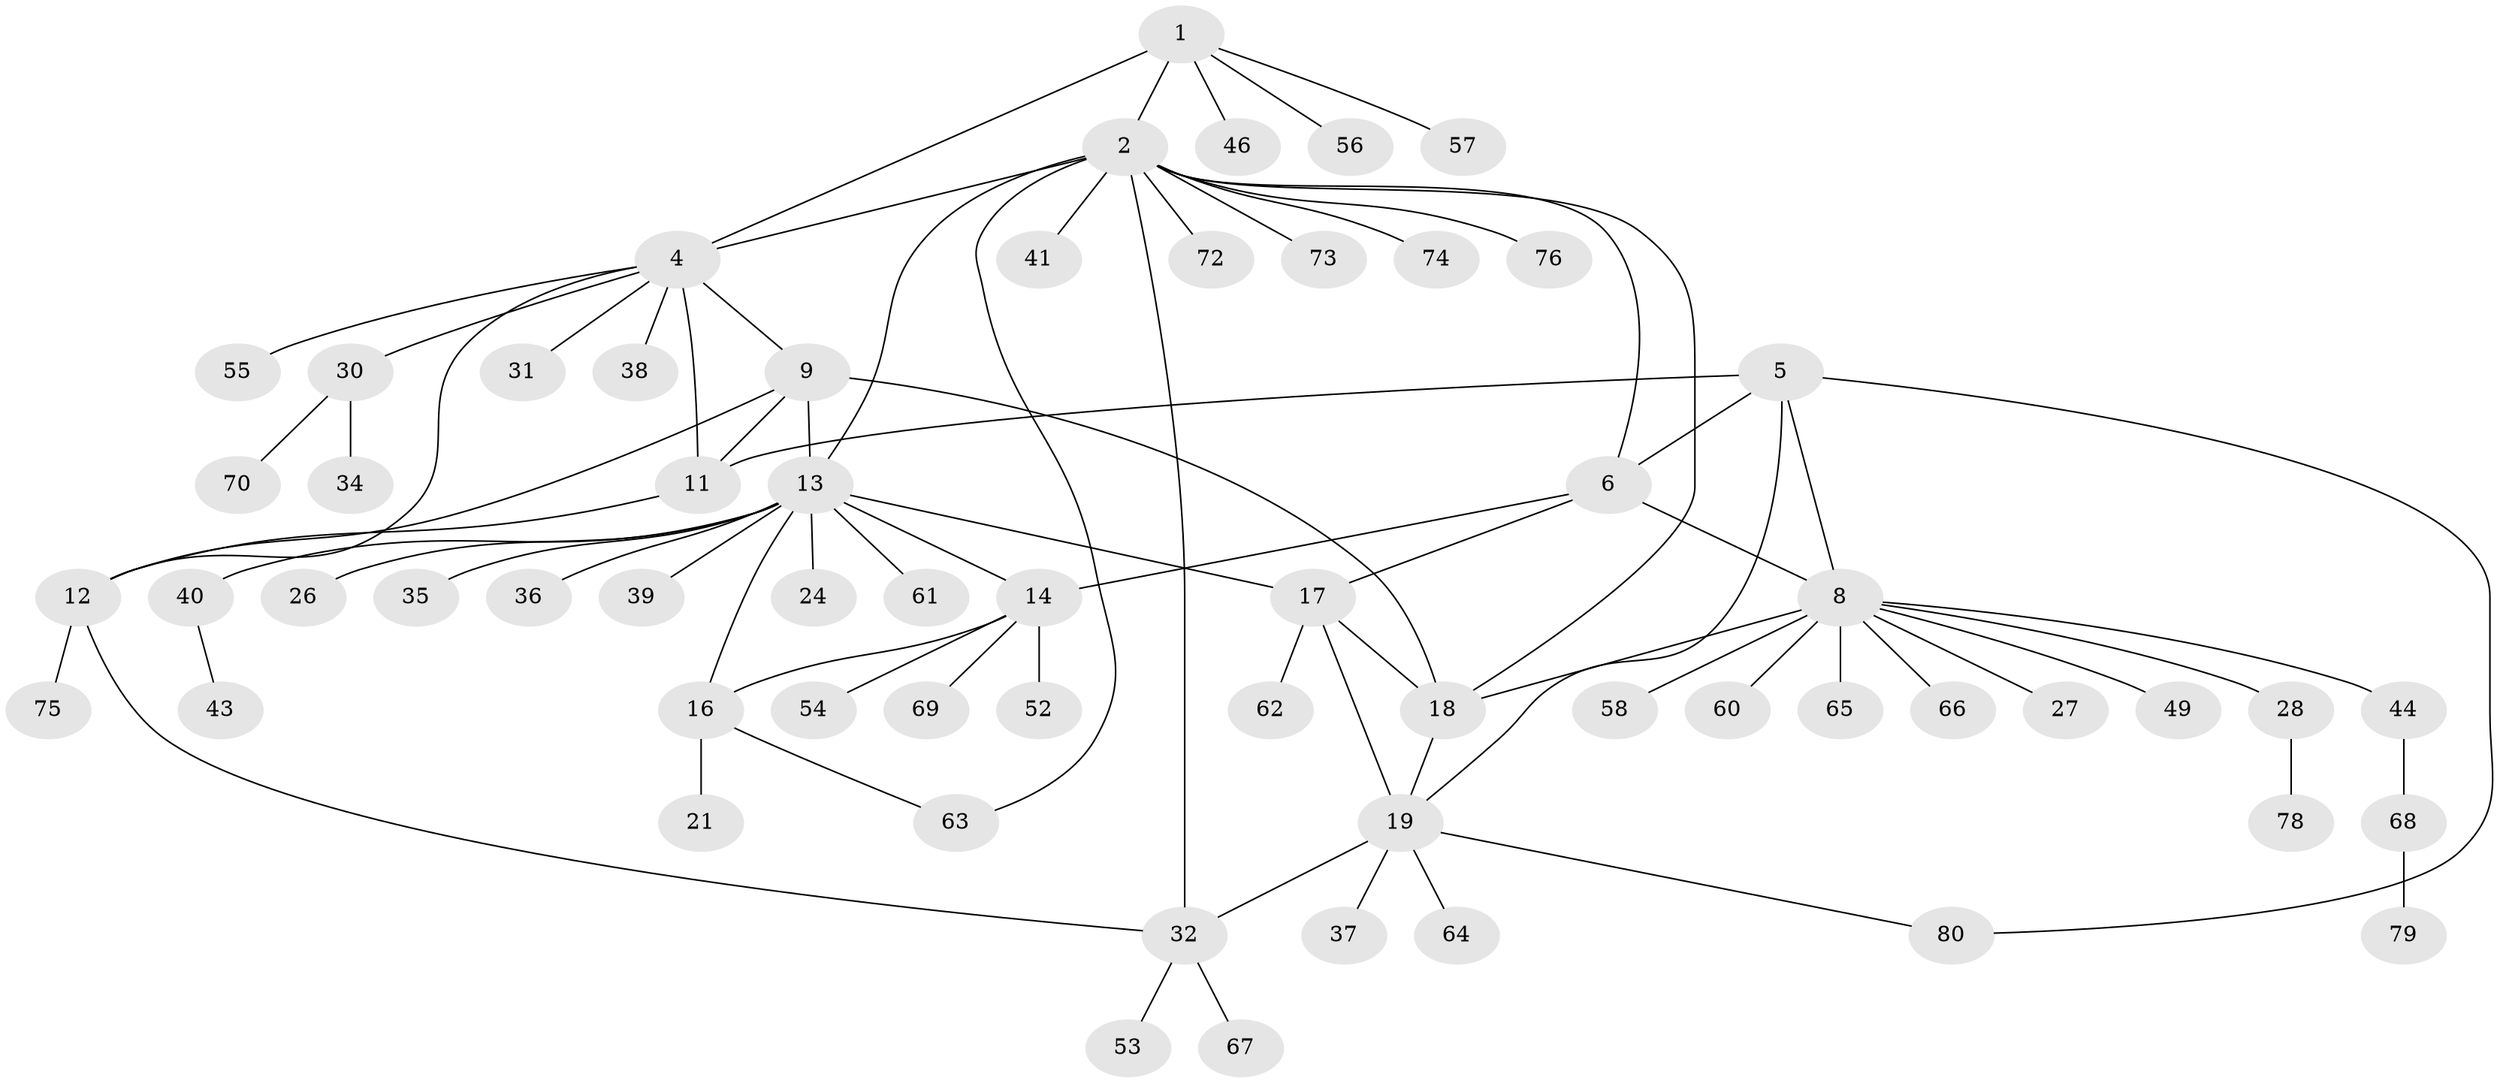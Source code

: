 // original degree distribution, {6: 0.05, 10: 0.025, 5: 0.0875, 3: 0.0375, 7: 0.0375, 9: 0.0125, 8: 0.025, 4: 0.0375, 1: 0.55, 2: 0.1375}
// Generated by graph-tools (version 1.1) at 2025/11/02/27/25 16:11:32]
// undirected, 61 vertices, 79 edges
graph export_dot {
graph [start="1"]
  node [color=gray90,style=filled];
  1 [super="+29"];
  2 [super="+3"];
  4 [super="+10"];
  5 [super="+7"];
  6 [super="+50"];
  8 [super="+22"];
  9;
  11 [super="+23"];
  12 [super="+51"];
  13 [super="+15"];
  14 [super="+25"];
  16 [super="+59"];
  17 [super="+20"];
  18 [super="+71"];
  19 [super="+33"];
  21;
  24;
  26 [super="+48"];
  27;
  28 [super="+42"];
  30 [super="+45"];
  31;
  32;
  34;
  35;
  36;
  37;
  38;
  39;
  40;
  41 [super="+77"];
  43;
  44 [super="+47"];
  46;
  49;
  52;
  53;
  54;
  55;
  56;
  57;
  58;
  60;
  61;
  62;
  63;
  64;
  65;
  66;
  67;
  68;
  69;
  70;
  72;
  73;
  74;
  75;
  76;
  78;
  79;
  80;
  1 -- 2 [weight=2];
  1 -- 4;
  1 -- 46;
  1 -- 56;
  1 -- 57;
  2 -- 4 [weight=2];
  2 -- 18;
  2 -- 41;
  2 -- 72;
  2 -- 32;
  2 -- 6;
  2 -- 73;
  2 -- 74;
  2 -- 76;
  2 -- 63;
  2 -- 13;
  4 -- 38;
  4 -- 55;
  4 -- 9;
  4 -- 11;
  4 -- 12;
  4 -- 30;
  4 -- 31;
  5 -- 6 [weight=2];
  5 -- 8 [weight=2];
  5 -- 11;
  5 -- 80;
  5 -- 19;
  6 -- 8;
  6 -- 14;
  6 -- 17;
  8 -- 18;
  8 -- 27;
  8 -- 28;
  8 -- 44;
  8 -- 58;
  8 -- 65;
  8 -- 49;
  8 -- 66;
  8 -- 60;
  9 -- 11;
  9 -- 12;
  9 -- 13;
  9 -- 18;
  11 -- 12;
  12 -- 75;
  12 -- 32;
  13 -- 14 [weight=2];
  13 -- 16 [weight=2];
  13 -- 24;
  13 -- 26;
  13 -- 36;
  13 -- 39;
  13 -- 35;
  13 -- 61;
  13 -- 40;
  13 -- 17;
  14 -- 16;
  14 -- 52;
  14 -- 54;
  14 -- 69;
  16 -- 21;
  16 -- 63;
  17 -- 18 [weight=2];
  17 -- 19 [weight=2];
  17 -- 62;
  18 -- 19;
  19 -- 32;
  19 -- 37;
  19 -- 64;
  19 -- 80;
  28 -- 78;
  30 -- 34;
  30 -- 70;
  32 -- 53;
  32 -- 67;
  40 -- 43;
  44 -- 68;
  68 -- 79;
}
